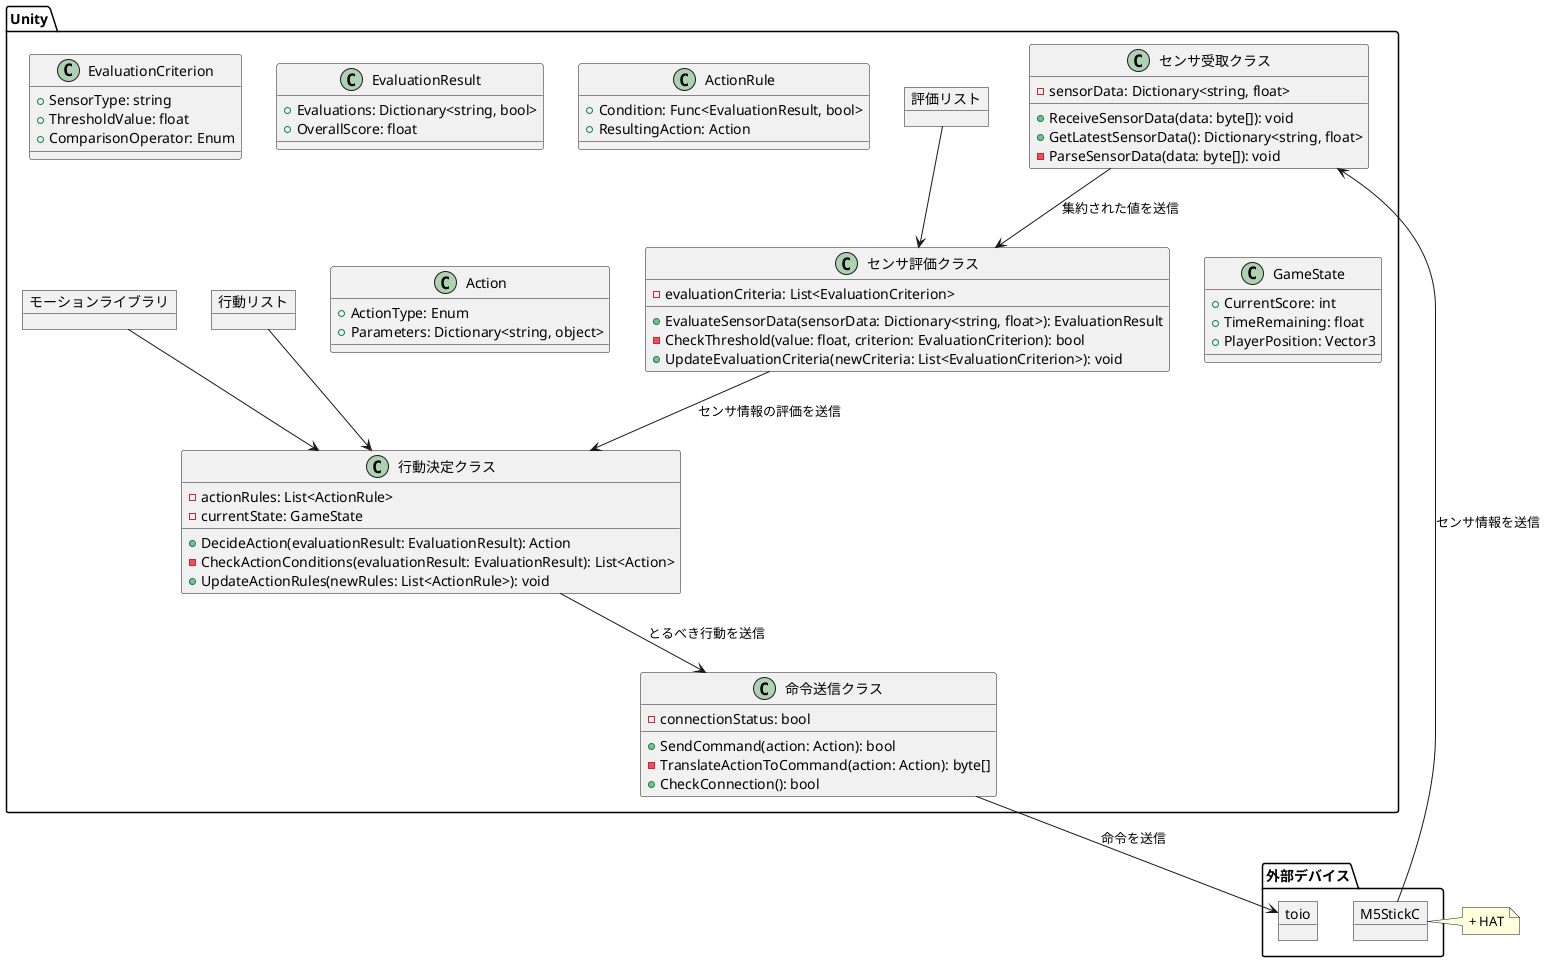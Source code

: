 @startuml

package "Unity" {
	class "センサ受取クラス" as SensorReceiver{
		- sensorData: Dictionary<string, float>
		+ ReceiveSensorData(data: byte[]): void
		+ GetLatestSensorData(): Dictionary<string, float>
		- ParseSensorData(data: byte[]): void
	}
	class "センサ評価クラス" as SensorEvaluator{
		- evaluationCriteria: List<EvaluationCriterion>
		+ EvaluateSensorData(sensorData: Dictionary<string, float>): EvaluationResult
		- CheckThreshold(value: float, criterion: EvaluationCriterion): bool
		+ UpdateEvaluationCriteria(newCriteria: List<EvaluationCriterion>): void
	}
	class "行動決定クラス" as ActionDecider{
		- actionRules: List<ActionRule>
		- currentState: GameState
		+ DecideAction(evaluationResult: EvaluationResult): Action
		- CheckActionConditions(evaluationResult: EvaluationResult): List<Action>
		+ UpdateActionRules(newRules: List<ActionRule>): void
	}
	class "命令送信クラス" as CommandSender{
		- connectionStatus: bool
		+ SendCommand(action: Action): bool
		- TranslateActionToCommand(action: Action): byte[]
		+ CheckConnection(): bool
	}

	object "評価リスト" as EvaluationList
	object "行動リスト" as ActionList
	object "モーションライブラリ" as MotionLibrary

	class EvaluationCriterion {
		+ SensorType: string
		+ ThresholdValue: float
		+ ComparisonOperator: Enum
	}

	class EvaluationResult {
		+ Evaluations: Dictionary<string, bool>
		+ OverallScore: float
	}

	class ActionRule {
		+ Condition: Func<EvaluationResult, bool>
		+ ResultingAction: Action
	}

	class Action {
		+ ActionType: Enum
		+ Parameters: Dictionary<string, object>
	}

	class GameState {
		+ CurrentScore: int
		+ TimeRemaining: float
		+ PlayerPosition: Vector3
	}

	SensorReceiver --> SensorEvaluator : 集約された値を送信
	SensorEvaluator --> ActionDecider : センサ情報の評価を送信
	ActionDecider --> CommandSender : とるべき行動を送信

	EvaluationList --> SensorEvaluator
	ActionList --> ActionDecider
	MotionLibrary --> ActionDecider

	
}

package "外部デバイス" {
	object "M5StickC" as M5StickC
	object "toio" as Toio
}

M5StickC --> SensorReceiver : センサ情報を送信
CommandSender --> Toio : 命令を送信

note right of M5StickC : + HAT

@enduml